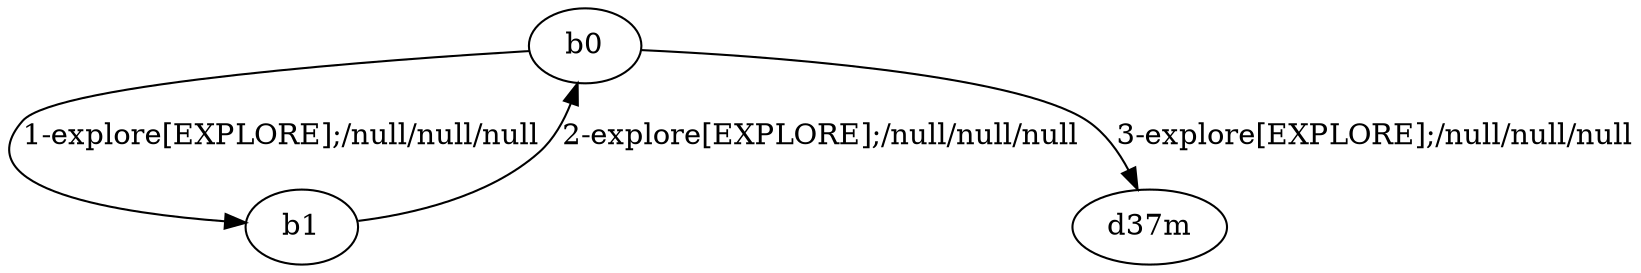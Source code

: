 # Total number of goals covered by this test: 1
# b0 --> d37m

digraph g {
"b0" -> "b1" [label = "1-explore[EXPLORE];/null/null/null"];
"b1" -> "b0" [label = "2-explore[EXPLORE];/null/null/null"];
"b0" -> "d37m" [label = "3-explore[EXPLORE];/null/null/null"];
}